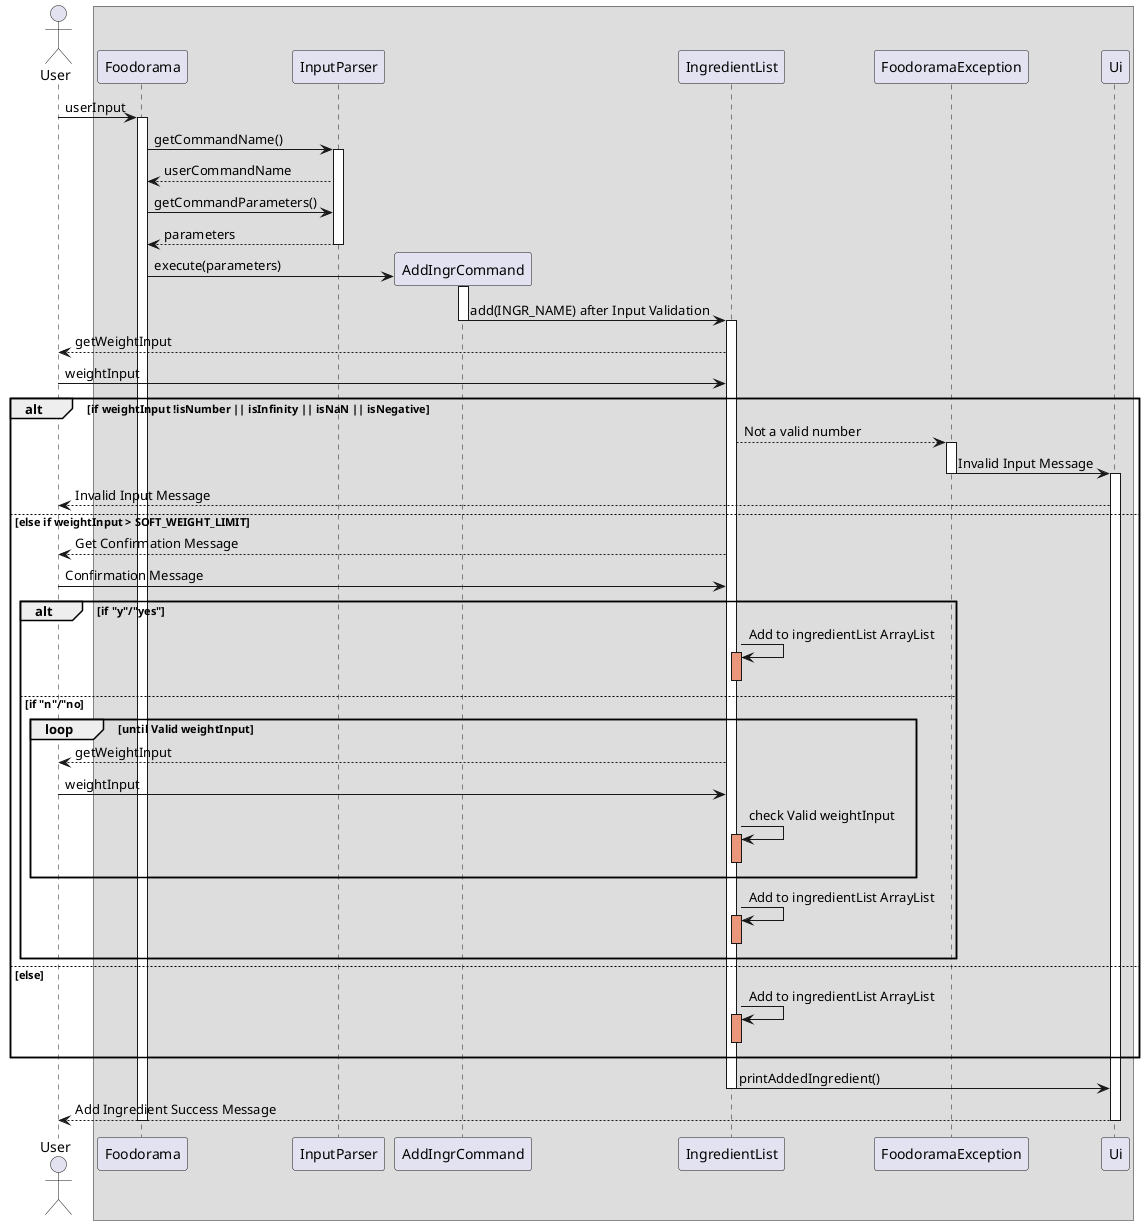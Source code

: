 @startuml
'https://plantuml.com/sequence-diagram
actor User
Box
User -> Foodorama: userInput
activate Foodorama
Foodorama -> InputParser: getCommandName()
activate InputParser
Foodorama <-- InputParser: userCommandName
Foodorama -> InputParser: getCommandParameters()
return parameters
create AddIngrCommand
Foodorama -> AddIngrCommand: execute(parameters)
deactivate InputParser
activate AddIngrCommand
AddIngrCommand -> IngredientList: add(INGR_NAME) after Input Validation
deactivate AddIngrCommand
activate IngredientList
User <-- IngredientList: getWeightInput
User -> IngredientList: weightInput



alt if weightInput !isNumber || isInfinity || isNaN || isNegative
    IngredientList --> FoodoramaException: Not a valid number
    activate FoodoramaException
    FoodoramaException -> Ui: Invalid Input Message
    deactivate FoodoramaException
    activate Ui
    User <-- Ui: Invalid Input Message

else else if weightInput > SOFT_WEIGHT_LIMIT
    User <-- IngredientList: Get Confirmation Message
    User -> IngredientList: Confirmation Message
    alt if "y"/"yes"
        IngredientList -> IngredientList: Add to ingredientList ArrayList
        activate IngredientList#DarkSalmon
        deactivate IngredientList#DarkSalmon
    else if "n"/"no
        loop until Valid weightInput
            User <-- IngredientList: getWeightInput
            User -> IngredientList: weightInput
            IngredientList -> IngredientList: check Valid weightInput
            activate IngredientList#DarkSalmon
            deactivate IngredientList#DarkSalmon
        end
        IngredientList -> IngredientList: Add to ingredientList ArrayList
                activate IngredientList#DarkSalmon
                deactivate IngredientList#DarkSalmon
    end
else else
    IngredientList -> IngredientList: Add to ingredientList ArrayList

    activate IngredientList#DarkSalmon
    deactivate IngredientList#DarkSalmon
end
    IngredientList -> Ui: printAddedIngredient()
    deactivate IngredientList
    User <-- Ui: Add Ingredient Success Message
    deactivate Ui

deactivate Foodorama

@enduml